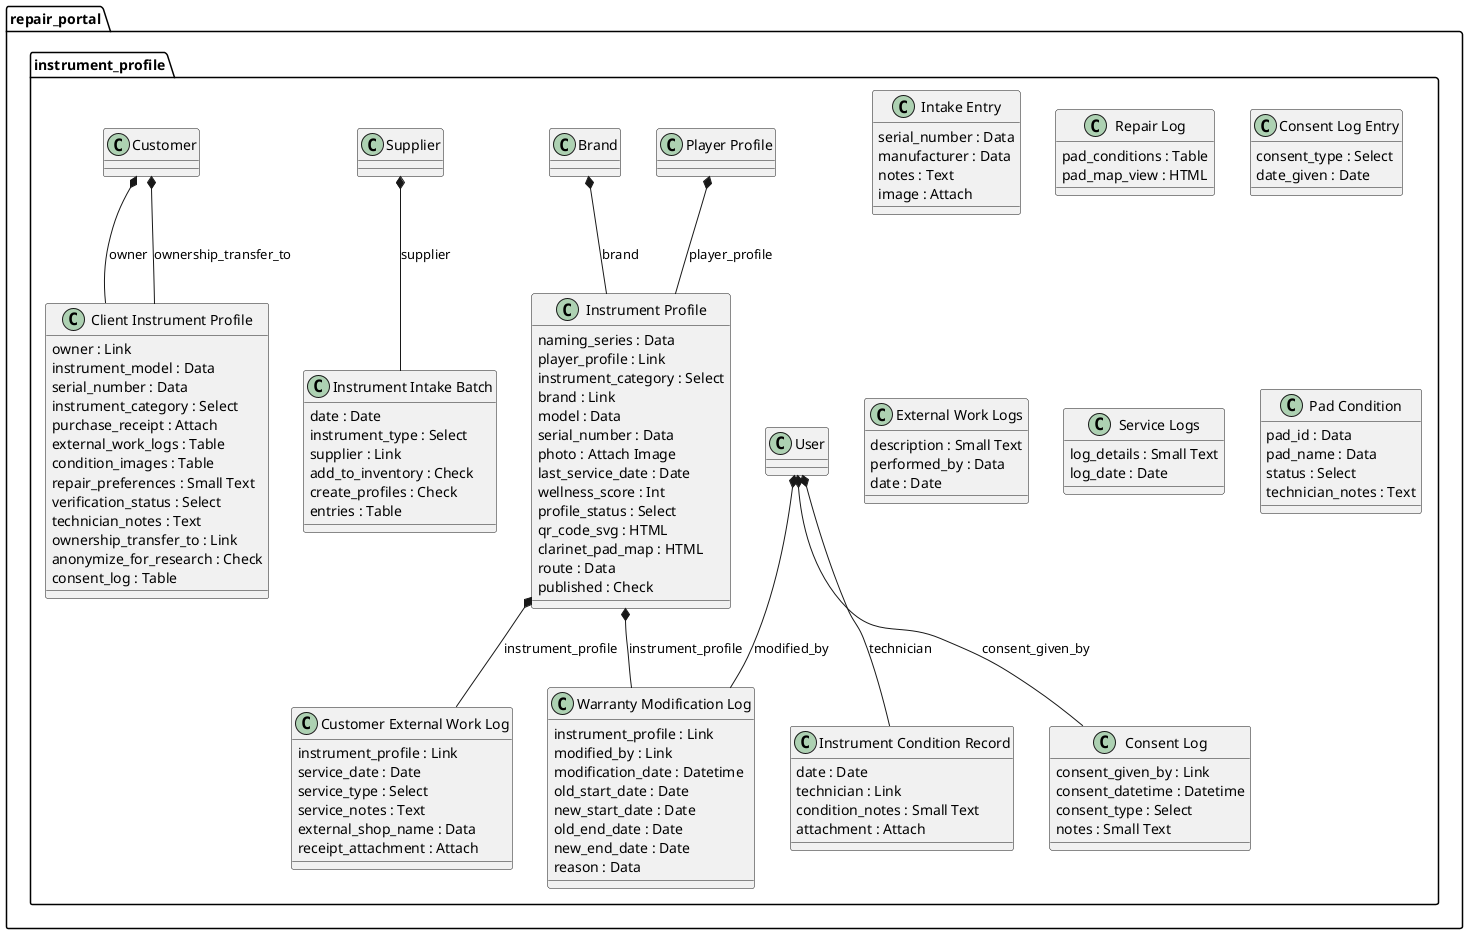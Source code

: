 @startuml
package repair_portal.instrument_profile <<Folder>> {
"User" *-- "Instrument Condition Record": technician
  class "Instrument Condition Record" {
    date : Date
    technician : Link
    condition_notes : Small Text
    attachment : Attach
  }

  class "Intake Entry" {
    serial_number : Data
    manufacturer : Data
    notes : Text
    image : Attach
  }

"User" *-- "Consent Log": consent_given_by
  class "Consent Log" {
    consent_given_by : Link
    consent_datetime : Datetime
    consent_type : Select
    notes : Small Text
  }

"Instrument Profile" *-- "Warranty Modification Log": instrument_profile
"User" *-- "Warranty Modification Log": modified_by
  class "Warranty Modification Log" {
    instrument_profile : Link
    modified_by : Link
    modification_date : Datetime
    old_start_date : Date
    new_start_date : Date
    old_end_date : Date
    new_end_date : Date
    reason : Data
  }

  class "Repair Log" {
    pad_conditions : Table
    pad_map_view : HTML
  }

"Player Profile" *-- "Instrument Profile": player_profile
"Brand" *-- "Instrument Profile": brand
  class "Instrument Profile" {
    naming_series : Data
    player_profile : Link
    instrument_category : Select
    brand : Link
    model : Data
    serial_number : Data
    photo : Attach Image
    last_service_date : Date
    wellness_score : Int
    profile_status : Select
    qr_code_svg : HTML
    clarinet_pad_map : HTML
    route : Data
    published : Check
  }

"Supplier" *-- "Instrument Intake Batch": supplier
  class "Instrument Intake Batch" {
    date : Date
    instrument_type : Select
    supplier : Link
    add_to_inventory : Check
    create_profiles : Check
    entries : Table
  }

  class "Consent Log Entry" {
    consent_type : Select
    date_given : Date
  }

  class "External Work Logs" {
    description : Small Text
    performed_by : Data
    date : Date
  }

  class "Service Logs" {
    log_details : Small Text
    log_date : Date
  }

"Instrument Profile" *-- "Customer External Work Log": instrument_profile
  class "Customer External Work Log" {
    instrument_profile : Link
    service_date : Date
    service_type : Select
    service_notes : Text
    external_shop_name : Data
    receipt_attachment : Attach
  }

"Customer" *-- "Client Instrument Profile": owner
"Customer" *-- "Client Instrument Profile": ownership_transfer_to
  class "Client Instrument Profile" {
    owner : Link
    instrument_model : Data
    serial_number : Data
    instrument_category : Select
    purchase_receipt : Attach
    external_work_logs : Table
    condition_images : Table
    repair_preferences : Small Text
    verification_status : Select
    technician_notes : Text
    ownership_transfer_to : Link
    anonymize_for_research : Check
    consent_log : Table
  }

  class "Pad Condition" {
    pad_id : Data
    pad_name : Data
    status : Select
    technician_notes : Text
  }
}
@enduml